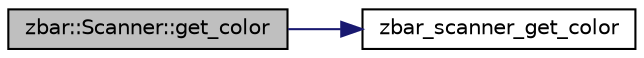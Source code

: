 digraph G
{
  edge [fontname="Helvetica",fontsize="10",labelfontname="Helvetica",labelfontsize="10"];
  node [fontname="Helvetica",fontsize="10",shape=record];
  rankdir=LR;
  Node1 [label="zbar::Scanner::get_color",height=0.2,width=0.4,color="black", fillcolor="grey75", style="filled" fontcolor="black"];
  Node1 -> Node2 [color="midnightblue",fontsize="10",style="solid"];
  Node2 [label="zbar_scanner_get_color",height=0.2,width=0.4,color="black", fillcolor="white", style="filled",URL="$zbar_8h.html#a47f7d4680793e933772cae20d3f76a0b"];
}

